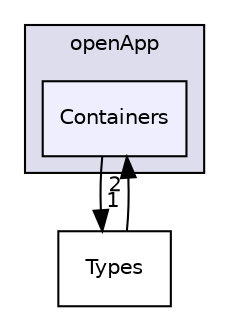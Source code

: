 digraph "Library/openApp/Containers" {
  compound=true
  node [ fontsize="10", fontname="Helvetica"];
  edge [ labelfontsize="10", labelfontname="Helvetica"];
  subgraph clusterdir_a2051ffa52757f2f8f7164491bf34860 {
    graph [ bgcolor="#ddddee", pencolor="black", label="openApp" fontname="Helvetica", fontsize="10", URL="dir_a2051ffa52757f2f8f7164491bf34860.html"]
  dir_628a7cf6de9e93084e166bfd282eed74 [shape=box, label="Containers", style="filled", fillcolor="#eeeeff", pencolor="black", URL="dir_628a7cf6de9e93084e166bfd282eed74.html"];
  }
  dir_d2355fdbfc045f5d9dbe366e42588713 [shape=box label="Types" URL="dir_d2355fdbfc045f5d9dbe366e42588713.html"];
  dir_628a7cf6de9e93084e166bfd282eed74->dir_d2355fdbfc045f5d9dbe366e42588713 [headlabel="1", labeldistance=1.5 headhref="dir_000002_000004.html"];
  dir_d2355fdbfc045f5d9dbe366e42588713->dir_628a7cf6de9e93084e166bfd282eed74 [headlabel="2", labeldistance=1.5 headhref="dir_000004_000002.html"];
}
